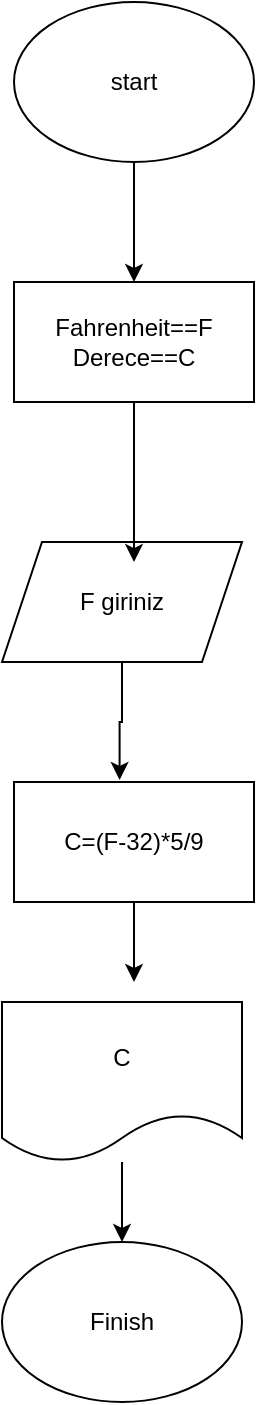 <mxfile version="22.0.3" type="device">
  <diagram name="Sayfa -1" id="68pWTK7RyLyFcUbv9fXp">
    <mxGraphModel dx="1036" dy="606" grid="1" gridSize="10" guides="1" tooltips="1" connect="1" arrows="1" fold="1" page="1" pageScale="1" pageWidth="827" pageHeight="1169" math="0" shadow="0">
      <root>
        <mxCell id="0" />
        <mxCell id="1" parent="0" />
        <mxCell id="HIvWHFDmqsy8JIsmlkL5-3" style="edgeStyle=orthogonalEdgeStyle;rounded=0;orthogonalLoop=1;jettySize=auto;html=1;" edge="1" parent="1" source="HIvWHFDmqsy8JIsmlkL5-1">
          <mxGeometry relative="1" as="geometry">
            <mxPoint x="360" y="150" as="targetPoint" />
          </mxGeometry>
        </mxCell>
        <mxCell id="HIvWHFDmqsy8JIsmlkL5-1" value="start" style="ellipse;whiteSpace=wrap;html=1;" vertex="1" parent="1">
          <mxGeometry x="300" y="10" width="120" height="80" as="geometry" />
        </mxCell>
        <mxCell id="HIvWHFDmqsy8JIsmlkL5-2" value="Fahrenheit==F&lt;br&gt;Derece==C" style="rounded=0;whiteSpace=wrap;html=1;" vertex="1" parent="1">
          <mxGeometry x="300" y="150" width="120" height="60" as="geometry" />
        </mxCell>
        <mxCell id="HIvWHFDmqsy8JIsmlkL5-4" value="F giriniz" style="shape=parallelogram;perimeter=parallelogramPerimeter;whiteSpace=wrap;html=1;fixedSize=1;" vertex="1" parent="1">
          <mxGeometry x="294" y="280" width="120" height="60" as="geometry" />
        </mxCell>
        <mxCell id="HIvWHFDmqsy8JIsmlkL5-7" style="edgeStyle=orthogonalEdgeStyle;rounded=0;orthogonalLoop=1;jettySize=auto;html=1;entryX=0.55;entryY=0.167;entryDx=0;entryDy=0;entryPerimeter=0;" edge="1" parent="1" source="HIvWHFDmqsy8JIsmlkL5-2" target="HIvWHFDmqsy8JIsmlkL5-4">
          <mxGeometry relative="1" as="geometry" />
        </mxCell>
        <mxCell id="HIvWHFDmqsy8JIsmlkL5-11" style="edgeStyle=orthogonalEdgeStyle;rounded=0;orthogonalLoop=1;jettySize=auto;html=1;" edge="1" parent="1" source="HIvWHFDmqsy8JIsmlkL5-8">
          <mxGeometry relative="1" as="geometry">
            <mxPoint x="360" y="500" as="targetPoint" />
          </mxGeometry>
        </mxCell>
        <mxCell id="HIvWHFDmqsy8JIsmlkL5-8" value="C=(F-32)*5/9" style="rounded=0;whiteSpace=wrap;html=1;" vertex="1" parent="1">
          <mxGeometry x="300" y="400" width="120" height="60" as="geometry" />
        </mxCell>
        <mxCell id="HIvWHFDmqsy8JIsmlkL5-9" style="edgeStyle=orthogonalEdgeStyle;rounded=0;orthogonalLoop=1;jettySize=auto;html=1;entryX=0.44;entryY=-0.017;entryDx=0;entryDy=0;entryPerimeter=0;" edge="1" parent="1" source="HIvWHFDmqsy8JIsmlkL5-4" target="HIvWHFDmqsy8JIsmlkL5-8">
          <mxGeometry relative="1" as="geometry" />
        </mxCell>
        <mxCell id="HIvWHFDmqsy8JIsmlkL5-13" style="edgeStyle=orthogonalEdgeStyle;rounded=0;orthogonalLoop=1;jettySize=auto;html=1;entryX=0.5;entryY=0;entryDx=0;entryDy=0;" edge="1" parent="1" source="HIvWHFDmqsy8JIsmlkL5-10" target="HIvWHFDmqsy8JIsmlkL5-12">
          <mxGeometry relative="1" as="geometry" />
        </mxCell>
        <mxCell id="HIvWHFDmqsy8JIsmlkL5-10" value="C" style="shape=document;whiteSpace=wrap;html=1;boundedLbl=1;" vertex="1" parent="1">
          <mxGeometry x="294" y="510" width="120" height="80" as="geometry" />
        </mxCell>
        <mxCell id="HIvWHFDmqsy8JIsmlkL5-12" value="Finish" style="ellipse;whiteSpace=wrap;html=1;" vertex="1" parent="1">
          <mxGeometry x="294" y="630" width="120" height="80" as="geometry" />
        </mxCell>
      </root>
    </mxGraphModel>
  </diagram>
</mxfile>
